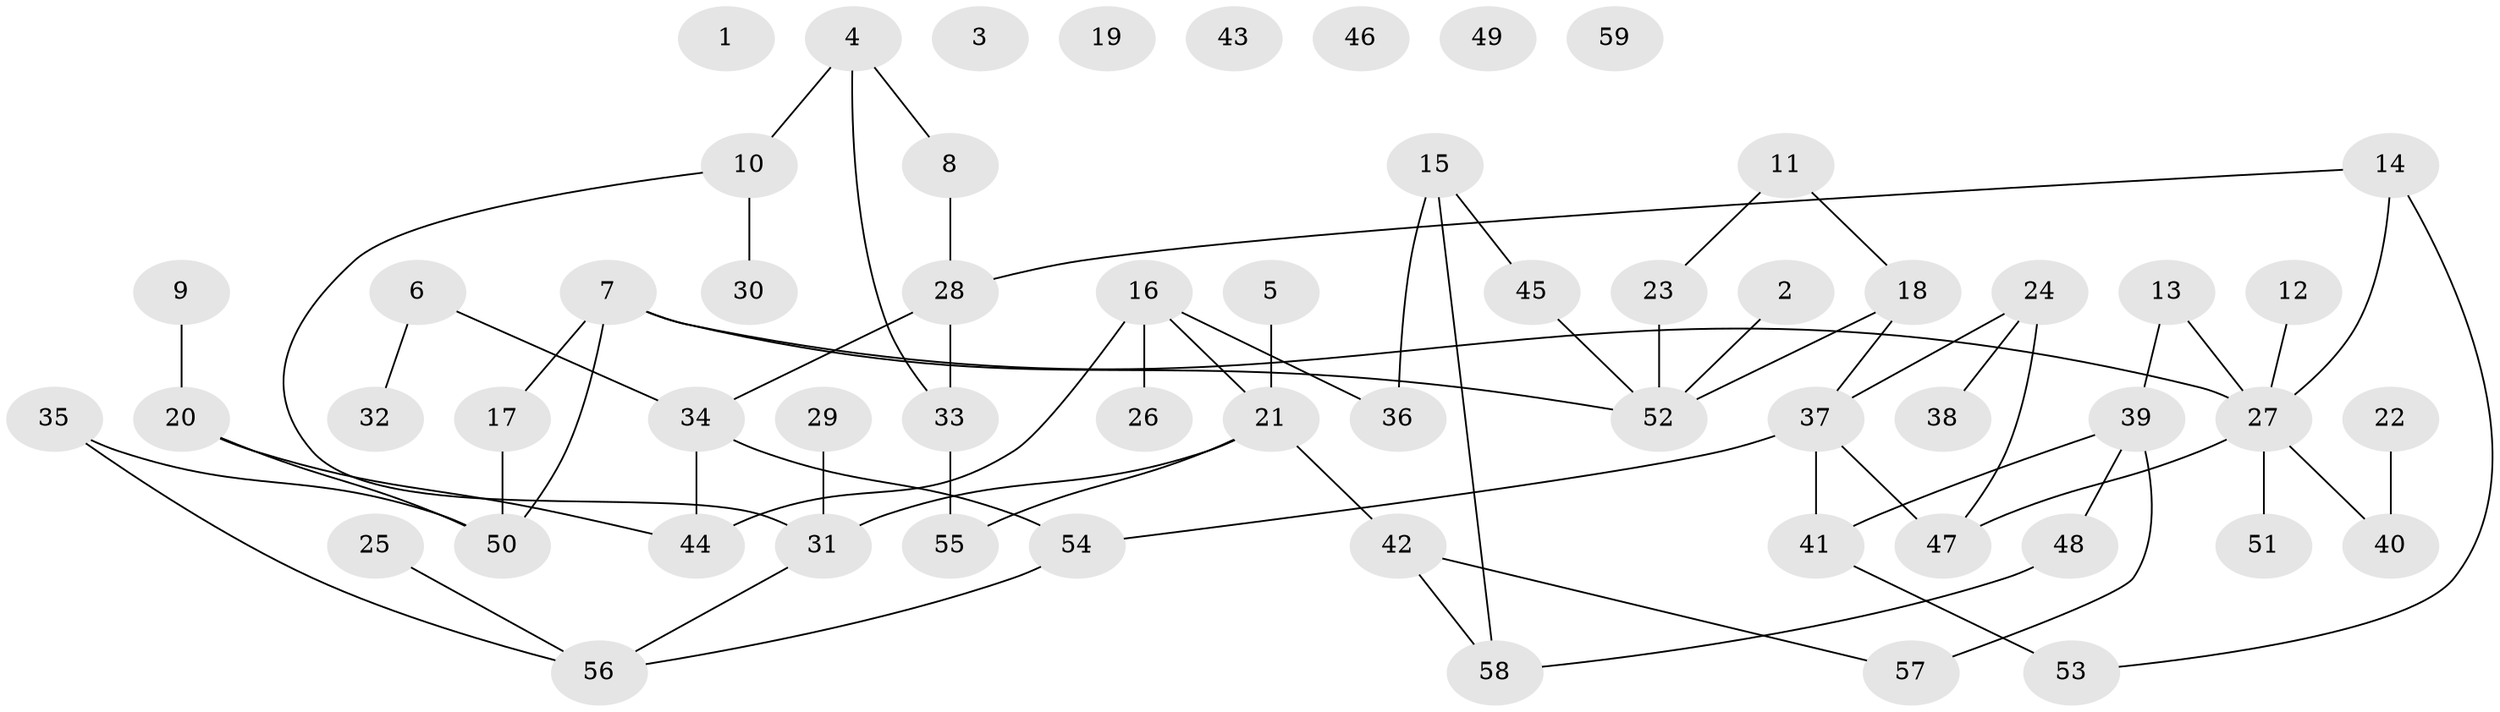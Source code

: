 // Generated by graph-tools (version 1.1) at 2025/49/03/09/25 03:49:07]
// undirected, 59 vertices, 68 edges
graph export_dot {
graph [start="1"]
  node [color=gray90,style=filled];
  1;
  2;
  3;
  4;
  5;
  6;
  7;
  8;
  9;
  10;
  11;
  12;
  13;
  14;
  15;
  16;
  17;
  18;
  19;
  20;
  21;
  22;
  23;
  24;
  25;
  26;
  27;
  28;
  29;
  30;
  31;
  32;
  33;
  34;
  35;
  36;
  37;
  38;
  39;
  40;
  41;
  42;
  43;
  44;
  45;
  46;
  47;
  48;
  49;
  50;
  51;
  52;
  53;
  54;
  55;
  56;
  57;
  58;
  59;
  2 -- 52;
  4 -- 8;
  4 -- 10;
  4 -- 33;
  5 -- 21;
  6 -- 32;
  6 -- 34;
  7 -- 17;
  7 -- 27;
  7 -- 50;
  7 -- 52;
  8 -- 28;
  9 -- 20;
  10 -- 30;
  10 -- 31;
  11 -- 18;
  11 -- 23;
  12 -- 27;
  13 -- 27;
  13 -- 39;
  14 -- 27;
  14 -- 28;
  14 -- 53;
  15 -- 36;
  15 -- 45;
  15 -- 58;
  16 -- 21;
  16 -- 26;
  16 -- 36;
  16 -- 44;
  17 -- 50;
  18 -- 37;
  18 -- 52;
  20 -- 44;
  20 -- 50;
  21 -- 31;
  21 -- 42;
  21 -- 55;
  22 -- 40;
  23 -- 52;
  24 -- 37;
  24 -- 38;
  24 -- 47;
  25 -- 56;
  27 -- 40;
  27 -- 47;
  27 -- 51;
  28 -- 33;
  28 -- 34;
  29 -- 31;
  31 -- 56;
  33 -- 55;
  34 -- 44;
  34 -- 54;
  35 -- 50;
  35 -- 56;
  37 -- 41;
  37 -- 47;
  37 -- 54;
  39 -- 41;
  39 -- 48;
  39 -- 57;
  41 -- 53;
  42 -- 57;
  42 -- 58;
  45 -- 52;
  48 -- 58;
  54 -- 56;
}
